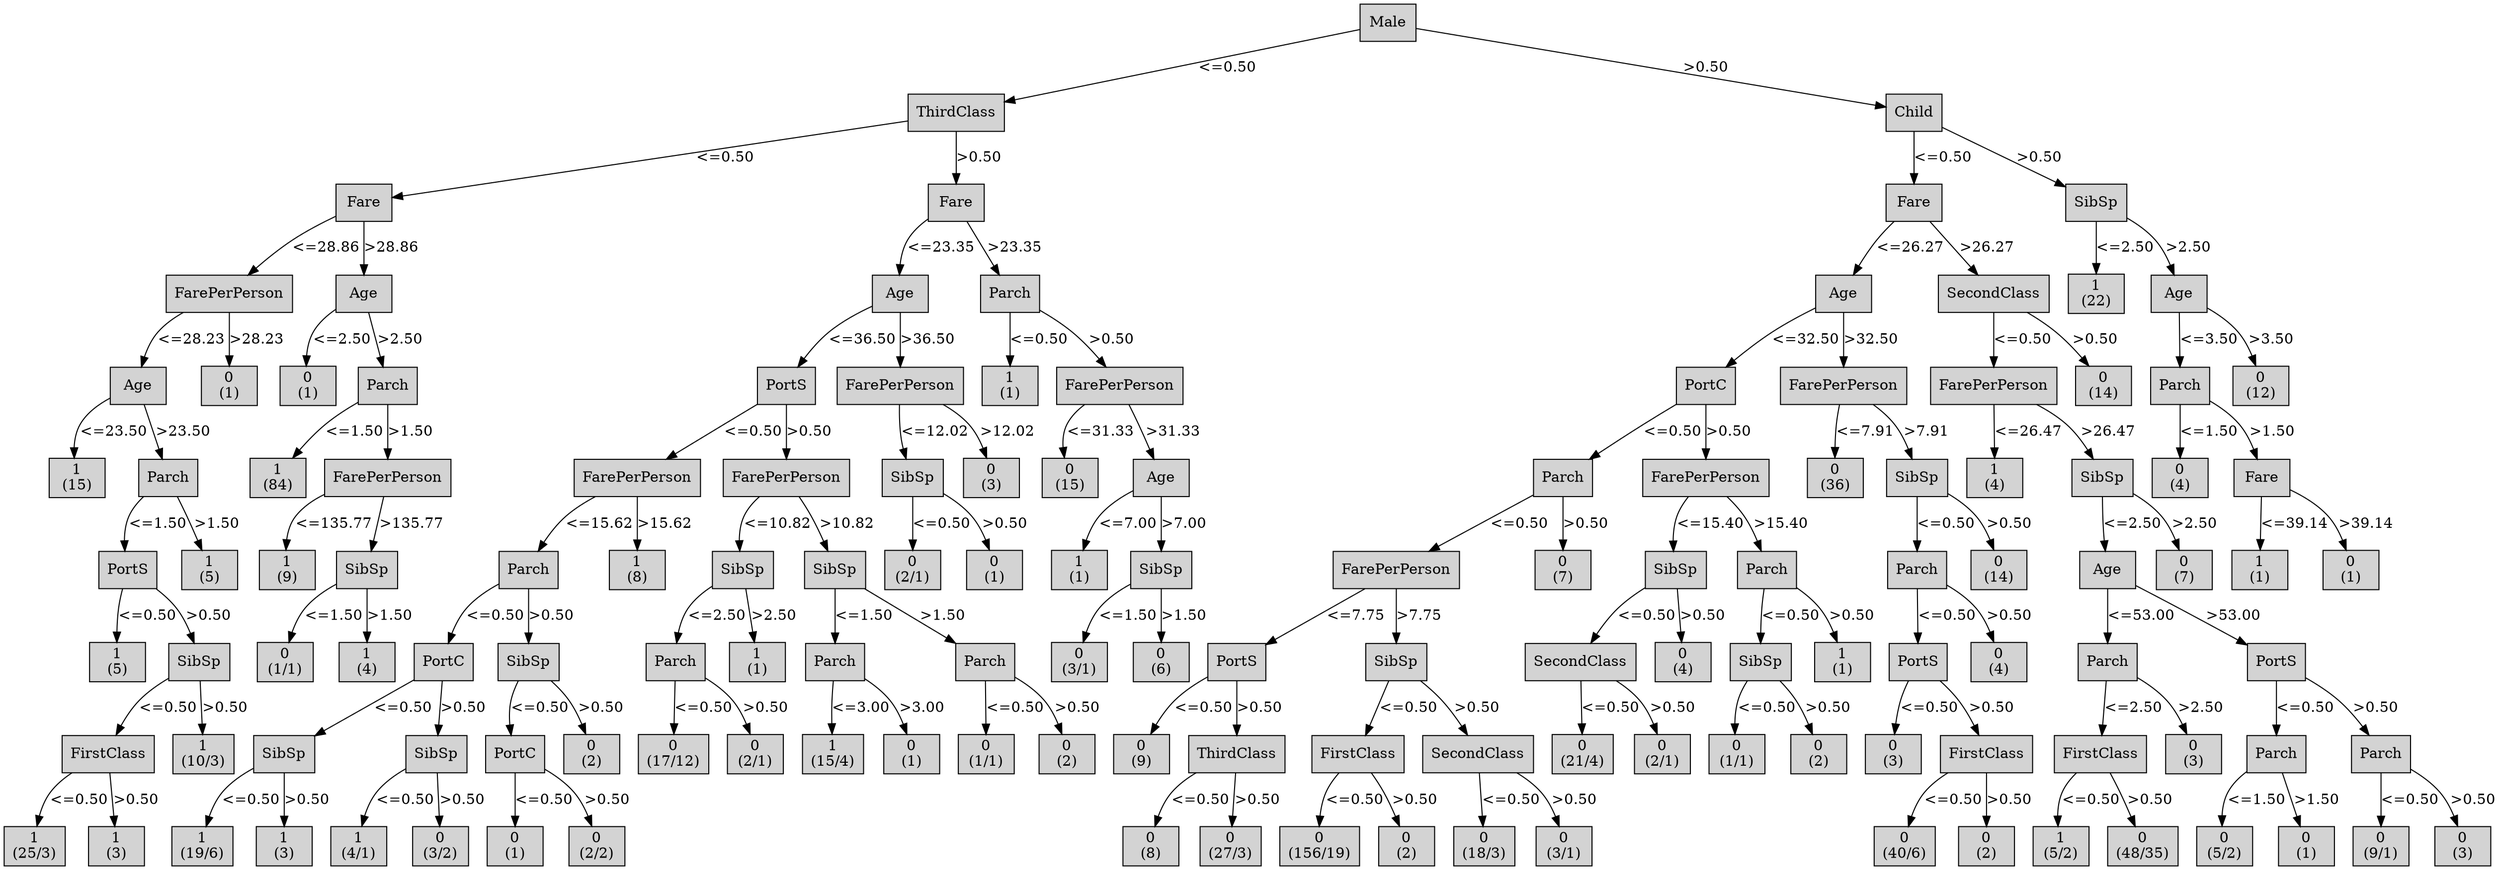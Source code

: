 digraph ID3_Tree {
"0" [shape=box, style=filled, label="Male
", weight=1]
"1" [shape=box, style=filled, label="ThirdClass
", weight=2]
0 -> 1 [ label = "<=0.50"];
"2" [shape=box, style=filled, label="Fare
", weight=3]
1 -> 2 [ label = "<=0.50"];
"3" [shape=box, style=filled, label="FarePerPerson
", weight=4]
2 -> 3 [ label = "<=28.86"];
"4" [shape=box, style=filled, label="Age
", weight=5]
3 -> 4 [ label = "<=28.23"];
"5" [shape=box, style=filled, label="1
(15)
", weight=6]
4 -> 5 [ label = "<=23.50"];
"6" [shape=box, style=filled, label="Parch
", weight=6]
4 -> 6 [ label = ">23.50"];
"7" [shape=box, style=filled, label="PortS
", weight=7]
6 -> 7 [ label = "<=1.50"];
"8" [shape=box, style=filled, label="1
(5)
", weight=8]
7 -> 8 [ label = "<=0.50"];
"9" [shape=box, style=filled, label="SibSp
", weight=8]
7 -> 9 [ label = ">0.50"];
"10" [shape=box, style=filled, label="FirstClass
", weight=9]
9 -> 10 [ label = "<=0.50"];
"11" [shape=box, style=filled, label="1
(25/3)
", weight=10]
10 -> 11 [ label = "<=0.50"];
"12" [shape=box, style=filled, label="1
(3)
", weight=10]
10 -> 12 [ label = ">0.50"];
"13" [shape=box, style=filled, label="1
(10/3)
", weight=9]
9 -> 13 [ label = ">0.50"];
"14" [shape=box, style=filled, label="1
(5)
", weight=7]
6 -> 14 [ label = ">1.50"];
"15" [shape=box, style=filled, label="0
(1)
", weight=5]
3 -> 15 [ label = ">28.23"];
"16" [shape=box, style=filled, label="Age
", weight=4]
2 -> 16 [ label = ">28.86"];
"17" [shape=box, style=filled, label="0
(1)
", weight=5]
16 -> 17 [ label = "<=2.50"];
"18" [shape=box, style=filled, label="Parch
", weight=5]
16 -> 18 [ label = ">2.50"];
"19" [shape=box, style=filled, label="1
(84)
", weight=6]
18 -> 19 [ label = "<=1.50"];
"20" [shape=box, style=filled, label="FarePerPerson
", weight=6]
18 -> 20 [ label = ">1.50"];
"21" [shape=box, style=filled, label="1
(9)
", weight=7]
20 -> 21 [ label = "<=135.77"];
"22" [shape=box, style=filled, label="SibSp
", weight=7]
20 -> 22 [ label = ">135.77"];
"23" [shape=box, style=filled, label="0
(1/1)
", weight=8]
22 -> 23 [ label = "<=1.50"];
"24" [shape=box, style=filled, label="1
(4)
", weight=8]
22 -> 24 [ label = ">1.50"];
"25" [shape=box, style=filled, label="Fare
", weight=3]
1 -> 25 [ label = ">0.50"];
"26" [shape=box, style=filled, label="Age
", weight=4]
25 -> 26 [ label = "<=23.35"];
"27" [shape=box, style=filled, label="PortS
", weight=5]
26 -> 27 [ label = "<=36.50"];
"28" [shape=box, style=filled, label="FarePerPerson
", weight=6]
27 -> 28 [ label = "<=0.50"];
"29" [shape=box, style=filled, label="Parch
", weight=7]
28 -> 29 [ label = "<=15.62"];
"30" [shape=box, style=filled, label="PortC
", weight=8]
29 -> 30 [ label = "<=0.50"];
"31" [shape=box, style=filled, label="SibSp
", weight=9]
30 -> 31 [ label = "<=0.50"];
"32" [shape=box, style=filled, label="1
(19/6)
", weight=10]
31 -> 32 [ label = "<=0.50"];
"33" [shape=box, style=filled, label="1
(3)
", weight=10]
31 -> 33 [ label = ">0.50"];
"34" [shape=box, style=filled, label="SibSp
", weight=9]
30 -> 34 [ label = ">0.50"];
"35" [shape=box, style=filled, label="1
(4/1)
", weight=10]
34 -> 35 [ label = "<=0.50"];
"36" [shape=box, style=filled, label="0
(3/2)
", weight=10]
34 -> 36 [ label = ">0.50"];
"37" [shape=box, style=filled, label="SibSp
", weight=8]
29 -> 37 [ label = ">0.50"];
"38" [shape=box, style=filled, label="PortC
", weight=9]
37 -> 38 [ label = "<=0.50"];
"39" [shape=box, style=filled, label="0
(1)
", weight=10]
38 -> 39 [ label = "<=0.50"];
"40" [shape=box, style=filled, label="0
(2/2)
", weight=10]
38 -> 40 [ label = ">0.50"];
"41" [shape=box, style=filled, label="0
(2)
", weight=9]
37 -> 41 [ label = ">0.50"];
"42" [shape=box, style=filled, label="1
(8)
", weight=7]
28 -> 42 [ label = ">15.62"];
"43" [shape=box, style=filled, label="FarePerPerson
", weight=6]
27 -> 43 [ label = ">0.50"];
"44" [shape=box, style=filled, label="SibSp
", weight=7]
43 -> 44 [ label = "<=10.82"];
"45" [shape=box, style=filled, label="Parch
", weight=8]
44 -> 45 [ label = "<=2.50"];
"46" [shape=box, style=filled, label="0
(17/12)
", weight=9]
45 -> 46 [ label = "<=0.50"];
"47" [shape=box, style=filled, label="0
(2/1)
", weight=9]
45 -> 47 [ label = ">0.50"];
"48" [shape=box, style=filled, label="1
(1)
", weight=8]
44 -> 48 [ label = ">2.50"];
"49" [shape=box, style=filled, label="SibSp
", weight=7]
43 -> 49 [ label = ">10.82"];
"50" [shape=box, style=filled, label="Parch
", weight=8]
49 -> 50 [ label = "<=1.50"];
"51" [shape=box, style=filled, label="1
(15/4)
", weight=9]
50 -> 51 [ label = "<=3.00"];
"52" [shape=box, style=filled, label="0
(1)
", weight=9]
50 -> 52 [ label = ">3.00"];
"53" [shape=box, style=filled, label="Parch
", weight=8]
49 -> 53 [ label = ">1.50"];
"54" [shape=box, style=filled, label="0
(1/1)
", weight=9]
53 -> 54 [ label = "<=0.50"];
"55" [shape=box, style=filled, label="0
(2)
", weight=9]
53 -> 55 [ label = ">0.50"];
"56" [shape=box, style=filled, label="FarePerPerson
", weight=5]
26 -> 56 [ label = ">36.50"];
"57" [shape=box, style=filled, label="SibSp
", weight=6]
56 -> 57 [ label = "<=12.02"];
"58" [shape=box, style=filled, label="0
(2/1)
", weight=7]
57 -> 58 [ label = "<=0.50"];
"59" [shape=box, style=filled, label="0
(1)
", weight=7]
57 -> 59 [ label = ">0.50"];
"60" [shape=box, style=filled, label="0
(3)
", weight=6]
56 -> 60 [ label = ">12.02"];
"61" [shape=box, style=filled, label="Parch
", weight=4]
25 -> 61 [ label = ">23.35"];
"62" [shape=box, style=filled, label="1
(1)
", weight=5]
61 -> 62 [ label = "<=0.50"];
"63" [shape=box, style=filled, label="FarePerPerson
", weight=5]
61 -> 63 [ label = ">0.50"];
"64" [shape=box, style=filled, label="0
(15)
", weight=6]
63 -> 64 [ label = "<=31.33"];
"65" [shape=box, style=filled, label="Age
", weight=6]
63 -> 65 [ label = ">31.33"];
"66" [shape=box, style=filled, label="1
(1)
", weight=7]
65 -> 66 [ label = "<=7.00"];
"67" [shape=box, style=filled, label="SibSp
", weight=7]
65 -> 67 [ label = ">7.00"];
"68" [shape=box, style=filled, label="0
(3/1)
", weight=8]
67 -> 68 [ label = "<=1.50"];
"69" [shape=box, style=filled, label="0
(6)
", weight=8]
67 -> 69 [ label = ">1.50"];
"70" [shape=box, style=filled, label="Child
", weight=2]
0 -> 70 [ label = ">0.50"];
"71" [shape=box, style=filled, label="Fare
", weight=3]
70 -> 71 [ label = "<=0.50"];
"72" [shape=box, style=filled, label="Age
", weight=4]
71 -> 72 [ label = "<=26.27"];
"73" [shape=box, style=filled, label="PortC
", weight=5]
72 -> 73 [ label = "<=32.50"];
"74" [shape=box, style=filled, label="Parch
", weight=6]
73 -> 74 [ label = "<=0.50"];
"75" [shape=box, style=filled, label="FarePerPerson
", weight=7]
74 -> 75 [ label = "<=0.50"];
"76" [shape=box, style=filled, label="PortS
", weight=8]
75 -> 76 [ label = "<=7.75"];
"77" [shape=box, style=filled, label="0
(9)
", weight=9]
76 -> 77 [ label = "<=0.50"];
"78" [shape=box, style=filled, label="ThirdClass
", weight=9]
76 -> 78 [ label = ">0.50"];
"79" [shape=box, style=filled, label="0
(8)
", weight=10]
78 -> 79 [ label = "<=0.50"];
"80" [shape=box, style=filled, label="0
(27/3)
", weight=10]
78 -> 80 [ label = ">0.50"];
"81" [shape=box, style=filled, label="SibSp
", weight=8]
75 -> 81 [ label = ">7.75"];
"82" [shape=box, style=filled, label="FirstClass
", weight=9]
81 -> 82 [ label = "<=0.50"];
"83" [shape=box, style=filled, label="0
(156/19)
", weight=10]
82 -> 83 [ label = "<=0.50"];
"84" [shape=box, style=filled, label="0
(2)
", weight=10]
82 -> 84 [ label = ">0.50"];
"85" [shape=box, style=filled, label="SecondClass
", weight=9]
81 -> 85 [ label = ">0.50"];
"86" [shape=box, style=filled, label="0
(18/3)
", weight=10]
85 -> 86 [ label = "<=0.50"];
"87" [shape=box, style=filled, label="0
(3/1)
", weight=10]
85 -> 87 [ label = ">0.50"];
"88" [shape=box, style=filled, label="0
(7)
", weight=7]
74 -> 88 [ label = ">0.50"];
"89" [shape=box, style=filled, label="FarePerPerson
", weight=6]
73 -> 89 [ label = ">0.50"];
"90" [shape=box, style=filled, label="SibSp
", weight=7]
89 -> 90 [ label = "<=15.40"];
"91" [shape=box, style=filled, label="SecondClass
", weight=8]
90 -> 91 [ label = "<=0.50"];
"92" [shape=box, style=filled, label="0
(21/4)
", weight=9]
91 -> 92 [ label = "<=0.50"];
"93" [shape=box, style=filled, label="0
(2/1)
", weight=9]
91 -> 93 [ label = ">0.50"];
"94" [shape=box, style=filled, label="0
(4)
", weight=8]
90 -> 94 [ label = ">0.50"];
"95" [shape=box, style=filled, label="Parch
", weight=7]
89 -> 95 [ label = ">15.40"];
"96" [shape=box, style=filled, label="SibSp
", weight=8]
95 -> 96 [ label = "<=0.50"];
"97" [shape=box, style=filled, label="0
(1/1)
", weight=9]
96 -> 97 [ label = "<=0.50"];
"98" [shape=box, style=filled, label="0
(2)
", weight=9]
96 -> 98 [ label = ">0.50"];
"99" [shape=box, style=filled, label="1
(1)
", weight=8]
95 -> 99 [ label = ">0.50"];
"100" [shape=box, style=filled, label="FarePerPerson
", weight=5]
72 -> 100 [ label = ">32.50"];
"101" [shape=box, style=filled, label="0
(36)
", weight=6]
100 -> 101 [ label = "<=7.91"];
"102" [shape=box, style=filled, label="SibSp
", weight=6]
100 -> 102 [ label = ">7.91"];
"103" [shape=box, style=filled, label="Parch
", weight=7]
102 -> 103 [ label = "<=0.50"];
"104" [shape=box, style=filled, label="PortS
", weight=8]
103 -> 104 [ label = "<=0.50"];
"105" [shape=box, style=filled, label="0
(3)
", weight=9]
104 -> 105 [ label = "<=0.50"];
"106" [shape=box, style=filled, label="FirstClass
", weight=9]
104 -> 106 [ label = ">0.50"];
"107" [shape=box, style=filled, label="0
(40/6)
", weight=10]
106 -> 107 [ label = "<=0.50"];
"108" [shape=box, style=filled, label="0
(2)
", weight=10]
106 -> 108 [ label = ">0.50"];
"109" [shape=box, style=filled, label="0
(4)
", weight=8]
103 -> 109 [ label = ">0.50"];
"110" [shape=box, style=filled, label="0
(14)
", weight=7]
102 -> 110 [ label = ">0.50"];
"111" [shape=box, style=filled, label="SecondClass
", weight=4]
71 -> 111 [ label = ">26.27"];
"112" [shape=box, style=filled, label="FarePerPerson
", weight=5]
111 -> 112 [ label = "<=0.50"];
"113" [shape=box, style=filled, label="1
(4)
", weight=6]
112 -> 113 [ label = "<=26.47"];
"114" [shape=box, style=filled, label="SibSp
", weight=6]
112 -> 114 [ label = ">26.47"];
"115" [shape=box, style=filled, label="Age
", weight=7]
114 -> 115 [ label = "<=2.50"];
"116" [shape=box, style=filled, label="Parch
", weight=8]
115 -> 116 [ label = "<=53.00"];
"117" [shape=box, style=filled, label="FirstClass
", weight=9]
116 -> 117 [ label = "<=2.50"];
"118" [shape=box, style=filled, label="1
(5/2)
", weight=10]
117 -> 118 [ label = "<=0.50"];
"119" [shape=box, style=filled, label="0
(48/35)
", weight=10]
117 -> 119 [ label = ">0.50"];
"120" [shape=box, style=filled, label="0
(3)
", weight=9]
116 -> 120 [ label = ">2.50"];
"121" [shape=box, style=filled, label="PortS
", weight=8]
115 -> 121 [ label = ">53.00"];
"122" [shape=box, style=filled, label="Parch
", weight=9]
121 -> 122 [ label = "<=0.50"];
"123" [shape=box, style=filled, label="0
(5/2)
", weight=10]
122 -> 123 [ label = "<=1.50"];
"124" [shape=box, style=filled, label="0
(1)
", weight=10]
122 -> 124 [ label = ">1.50"];
"125" [shape=box, style=filled, label="Parch
", weight=9]
121 -> 125 [ label = ">0.50"];
"126" [shape=box, style=filled, label="0
(9/1)
", weight=10]
125 -> 126 [ label = "<=0.50"];
"127" [shape=box, style=filled, label="0
(3)
", weight=10]
125 -> 127 [ label = ">0.50"];
"128" [shape=box, style=filled, label="0
(7)
", weight=7]
114 -> 128 [ label = ">2.50"];
"129" [shape=box, style=filled, label="0
(14)
", weight=5]
111 -> 129 [ label = ">0.50"];
"130" [shape=box, style=filled, label="SibSp
", weight=3]
70 -> 130 [ label = ">0.50"];
"131" [shape=box, style=filled, label="1
(22)
", weight=4]
130 -> 131 [ label = "<=2.50"];
"132" [shape=box, style=filled, label="Age
", weight=4]
130 -> 132 [ label = ">2.50"];
"133" [shape=box, style=filled, label="Parch
", weight=5]
132 -> 133 [ label = "<=3.50"];
"134" [shape=box, style=filled, label="0
(4)
", weight=6]
133 -> 134 [ label = "<=1.50"];
"135" [shape=box, style=filled, label="Fare
", weight=6]
133 -> 135 [ label = ">1.50"];
"136" [shape=box, style=filled, label="1
(1)
", weight=7]
135 -> 136 [ label = "<=39.14"];
"137" [shape=box, style=filled, label="0
(1)
", weight=7]
135 -> 137 [ label = ">39.14"];
"138" [shape=box, style=filled, label="0
(12)
", weight=5]
132 -> 138 [ label = ">3.50"];
{rank=same; 0;};
{rank=same; 11;12;32;33;35;36;39;40;79;80;83;84;86;87;107;108;118;119;123;124;126;127;};
{rank=same; 1;70;};
{rank=same; 2;25;71;130;};
{rank=same; 3;16;26;61;72;111;131;132;};
{rank=same; 4;15;17;18;27;56;62;63;73;100;112;129;133;138;};
{rank=same; 5;6;19;20;28;43;57;60;64;65;74;89;101;102;113;114;134;135;};
{rank=same; 7;14;21;22;29;42;44;49;58;59;66;67;75;88;90;95;103;110;115;128;136;137;};
{rank=same; 8;9;23;24;30;37;45;48;50;53;68;69;76;81;91;94;96;99;104;109;116;121;};
{rank=same; 10;13;31;34;38;41;46;47;51;52;54;55;77;78;82;85;92;93;97;98;105;106;117;120;122;125;};
}
